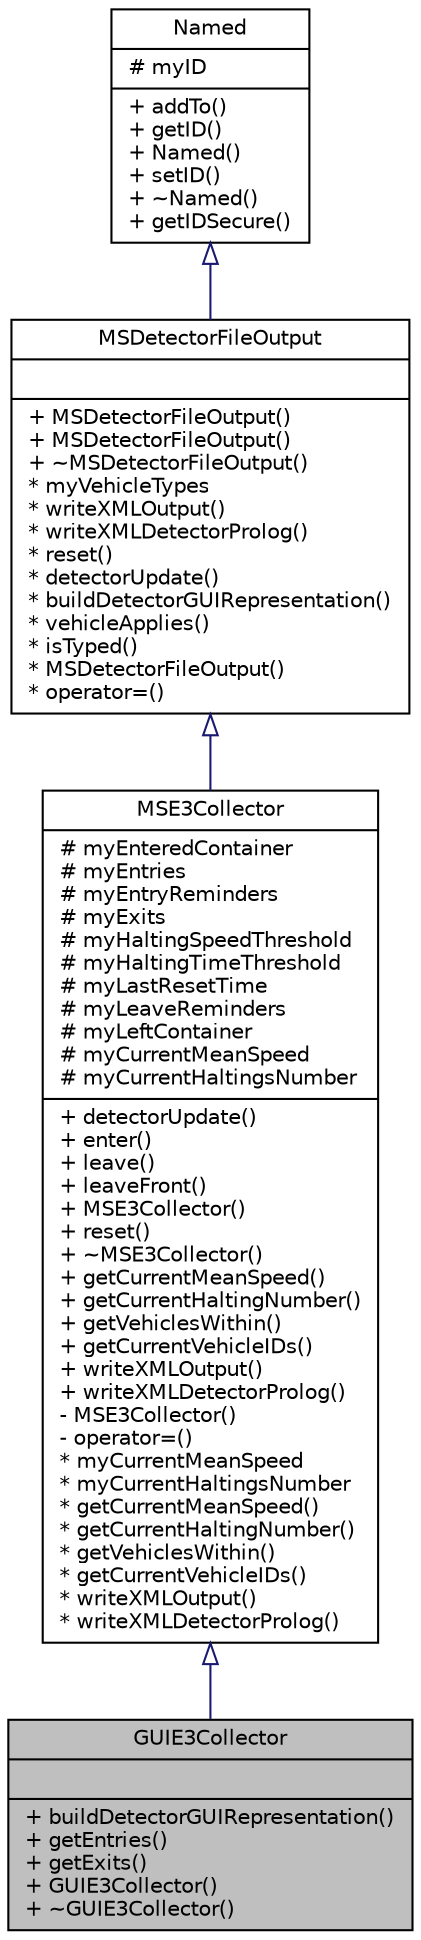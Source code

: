 digraph "GUIE3Collector"
{
  edge [fontname="Helvetica",fontsize="10",labelfontname="Helvetica",labelfontsize="10"];
  node [fontname="Helvetica",fontsize="10",shape=record];
  Node0 [label="{GUIE3Collector\n||+ buildDetectorGUIRepresentation()\l+ getEntries()\l+ getExits()\l+ GUIE3Collector()\l+ ~GUIE3Collector()\l}",height=0.2,width=0.4,color="black", fillcolor="grey75", style="filled", fontcolor="black"];
  Node1 -> Node0 [dir="back",color="midnightblue",fontsize="10",style="solid",arrowtail="onormal",fontname="Helvetica"];
  Node1 [label="{MSE3Collector\n|# myEnteredContainer\l# myEntries\l# myEntryReminders\l# myExits\l# myHaltingSpeedThreshold\l# myHaltingTimeThreshold\l# myLastResetTime\l# myLeaveReminders\l# myLeftContainer\l# myCurrentMeanSpeed\l# myCurrentHaltingsNumber\l|+ detectorUpdate()\l+ enter()\l+ leave()\l+ leaveFront()\l+ MSE3Collector()\l+ reset()\l+ ~MSE3Collector()\l+ getCurrentMeanSpeed()\l+ getCurrentHaltingNumber()\l+ getVehiclesWithin()\l+ getCurrentVehicleIDs()\l+ writeXMLOutput()\l+ writeXMLDetectorProlog()\l- MSE3Collector()\l- operator=()\l* myCurrentMeanSpeed\l* myCurrentHaltingsNumber\l* getCurrentMeanSpeed()\l* getCurrentHaltingNumber()\l* getVehiclesWithin()\l* getCurrentVehicleIDs()\l* writeXMLOutput()\l* writeXMLDetectorProlog()\l}",height=0.2,width=0.4,color="black", fillcolor="white", style="filled",URL="$db/de7/class_m_s_e3_collector.html",tooltip="A detector of vehicles passing an area between entry/exit points. "];
  Node2 -> Node1 [dir="back",color="midnightblue",fontsize="10",style="solid",arrowtail="onormal",fontname="Helvetica"];
  Node2 [label="{MSDetectorFileOutput\n||+ MSDetectorFileOutput()\l+ MSDetectorFileOutput()\l+ ~MSDetectorFileOutput()\l* myVehicleTypes\l* writeXMLOutput()\l* writeXMLDetectorProlog()\l* reset()\l* detectorUpdate()\l* buildDetectorGUIRepresentation()\l* vehicleApplies()\l* isTyped()\l* MSDetectorFileOutput()\l* operator=()\l}",height=0.2,width=0.4,color="black", fillcolor="white", style="filled",URL="$d4/de2/class_m_s_detector_file_output.html",tooltip="Base of value-generating classes (detectors) "];
  Node3 -> Node2 [dir="back",color="midnightblue",fontsize="10",style="solid",arrowtail="onormal",fontname="Helvetica"];
  Node3 [label="{Named\n|# myID\l|+ addTo()\l+ getID()\l+ Named()\l+ setID()\l+ ~Named()\l+ getIDSecure()\l}",height=0.2,width=0.4,color="black", fillcolor="white", style="filled",URL="$d5/dbf/class_named.html",tooltip="Base class for objects which have an id. "];
}
